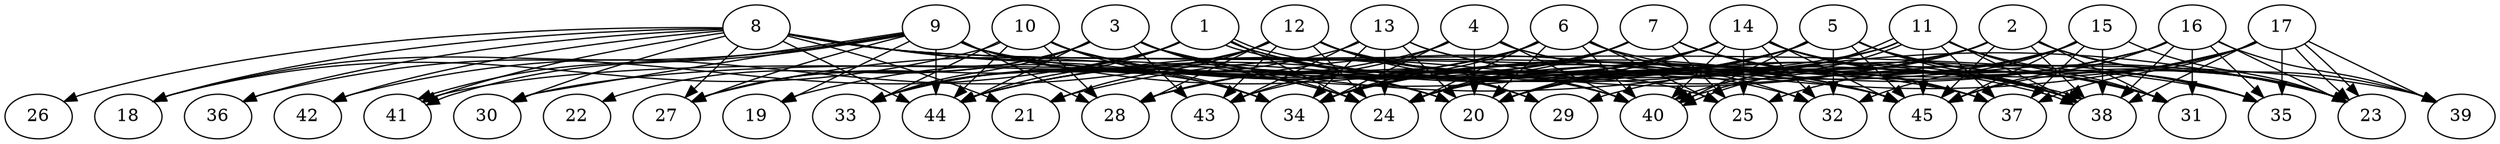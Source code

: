 // DAG automatically generated by daggen at Thu Oct  3 14:07:25 2019
// ./daggen --dot -n 45 --ccr 0.4 --fat 0.9 --regular 0.5 --density 0.7 --mindata 5242880 --maxdata 52428800 
digraph G {
  1 [size="23941120", alpha="0.11", expect_size="9576448"] 
  1 -> 24 [size ="9576448"]
  1 -> 27 [size ="9576448"]
  1 -> 29 [size ="9576448"]
  1 -> 33 [size ="9576448"]
  1 -> 36 [size ="9576448"]
  1 -> 38 [size ="9576448"]
  1 -> 38 [size ="9576448"]
  1 -> 40 [size ="9576448"]
  1 -> 44 [size ="9576448"]
  2 [size="117045760", alpha="0.11", expect_size="46818304"] 
  2 -> 21 [size ="46818304"]
  2 -> 23 [size ="46818304"]
  2 -> 30 [size ="46818304"]
  2 -> 31 [size ="46818304"]
  2 -> 38 [size ="46818304"]
  2 -> 39 [size ="46818304"]
  2 -> 40 [size ="46818304"]
  2 -> 44 [size ="46818304"]
  2 -> 45 [size ="46818304"]
  3 [size="99023360", alpha="0.18", expect_size="39609344"] 
  3 -> 20 [size ="39609344"]
  3 -> 22 [size ="39609344"]
  3 -> 23 [size ="39609344"]
  3 -> 24 [size ="39609344"]
  3 -> 27 [size ="39609344"]
  3 -> 33 [size ="39609344"]
  3 -> 43 [size ="39609344"]
  3 -> 44 [size ="39609344"]
  3 -> 45 [size ="39609344"]
  4 [size="17584640", alpha="0.05", expect_size="7033856"] 
  4 -> 20 [size ="7033856"]
  4 -> 33 [size ="7033856"]
  4 -> 34 [size ="7033856"]
  4 -> 35 [size ="7033856"]
  4 -> 38 [size ="7033856"]
  4 -> 40 [size ="7033856"]
  4 -> 43 [size ="7033856"]
  5 [size="98600960", alpha="0.19", expect_size="39440384"] 
  5 -> 20 [size ="39440384"]
  5 -> 23 [size ="39440384"]
  5 -> 24 [size ="39440384"]
  5 -> 31 [size ="39440384"]
  5 -> 32 [size ="39440384"]
  5 -> 34 [size ="39440384"]
  5 -> 38 [size ="39440384"]
  5 -> 40 [size ="39440384"]
  5 -> 44 [size ="39440384"]
  5 -> 45 [size ="39440384"]
  6 [size="42700800", alpha="0.19", expect_size="17080320"] 
  6 -> 19 [size ="17080320"]
  6 -> 20 [size ="17080320"]
  6 -> 23 [size ="17080320"]
  6 -> 24 [size ="17080320"]
  6 -> 25 [size ="17080320"]
  6 -> 28 [size ="17080320"]
  6 -> 32 [size ="17080320"]
  6 -> 34 [size ="17080320"]
  6 -> 40 [size ="17080320"]
  7 [size="42439680", alpha="0.03", expect_size="16975872"] 
  7 -> 24 [size ="16975872"]
  7 -> 25 [size ="16975872"]
  7 -> 28 [size ="16975872"]
  7 -> 31 [size ="16975872"]
  7 -> 34 [size ="16975872"]
  7 -> 37 [size ="16975872"]
  7 -> 38 [size ="16975872"]
  7 -> 44 [size ="16975872"]
  8 [size="32289280", alpha="0.01", expect_size="12915712"] 
  8 -> 18 [size ="12915712"]
  8 -> 21 [size ="12915712"]
  8 -> 24 [size ="12915712"]
  8 -> 26 [size ="12915712"]
  8 -> 27 [size ="12915712"]
  8 -> 30 [size ="12915712"]
  8 -> 34 [size ="12915712"]
  8 -> 35 [size ="12915712"]
  8 -> 36 [size ="12915712"]
  8 -> 37 [size ="12915712"]
  8 -> 41 [size ="12915712"]
  8 -> 42 [size ="12915712"]
  8 -> 44 [size ="12915712"]
  8 -> 45 [size ="12915712"]
  9 [size="128878080", alpha="0.18", expect_size="51551232"] 
  9 -> 18 [size ="51551232"]
  9 -> 19 [size ="51551232"]
  9 -> 20 [size ="51551232"]
  9 -> 24 [size ="51551232"]
  9 -> 27 [size ="51551232"]
  9 -> 28 [size ="51551232"]
  9 -> 30 [size ="51551232"]
  9 -> 34 [size ="51551232"]
  9 -> 39 [size ="51551232"]
  9 -> 41 [size ="51551232"]
  9 -> 41 [size ="51551232"]
  9 -> 44 [size ="51551232"]
  9 -> 45 [size ="51551232"]
  10 [size="26227200", alpha="0.20", expect_size="10490880"] 
  10 -> 18 [size ="10490880"]
  10 -> 20 [size ="10490880"]
  10 -> 28 [size ="10490880"]
  10 -> 32 [size ="10490880"]
  10 -> 33 [size ="10490880"]
  10 -> 34 [size ="10490880"]
  10 -> 40 [size ="10490880"]
  10 -> 44 [size ="10490880"]
  11 [size="19624960", alpha="0.05", expect_size="7849984"] 
  11 -> 24 [size ="7849984"]
  11 -> 31 [size ="7849984"]
  11 -> 35 [size ="7849984"]
  11 -> 37 [size ="7849984"]
  11 -> 38 [size ="7849984"]
  11 -> 40 [size ="7849984"]
  11 -> 40 [size ="7849984"]
  11 -> 41 [size ="7849984"]
  11 -> 45 [size ="7849984"]
  12 [size="83904000", alpha="0.07", expect_size="33561600"] 
  12 -> 21 [size ="33561600"]
  12 -> 24 [size ="33561600"]
  12 -> 25 [size ="33561600"]
  12 -> 28 [size ="33561600"]
  12 -> 29 [size ="33561600"]
  12 -> 31 [size ="33561600"]
  12 -> 33 [size ="33561600"]
  12 -> 40 [size ="33561600"]
  12 -> 42 [size ="33561600"]
  12 -> 43 [size ="33561600"]
  12 -> 45 [size ="33561600"]
  13 [size="31444480", alpha="0.15", expect_size="12577792"] 
  13 -> 20 [size ="12577792"]
  13 -> 24 [size ="12577792"]
  13 -> 33 [size ="12577792"]
  13 -> 34 [size ="12577792"]
  13 -> 37 [size ="12577792"]
  13 -> 43 [size ="12577792"]
  13 -> 45 [size ="12577792"]
  14 [size="19712000", alpha="0.12", expect_size="7884800"] 
  14 -> 20 [size ="7884800"]
  14 -> 23 [size ="7884800"]
  14 -> 24 [size ="7884800"]
  14 -> 25 [size ="7884800"]
  14 -> 27 [size ="7884800"]
  14 -> 31 [size ="7884800"]
  14 -> 32 [size ="7884800"]
  14 -> 35 [size ="7884800"]
  14 -> 38 [size ="7884800"]
  14 -> 40 [size ="7884800"]
  14 -> 43 [size ="7884800"]
  14 -> 44 [size ="7884800"]
  14 -> 45 [size ="7884800"]
  15 [size="50204160", alpha="0.20", expect_size="20081664"] 
  15 -> 20 [size ="20081664"]
  15 -> 23 [size ="20081664"]
  15 -> 25 [size ="20081664"]
  15 -> 32 [size ="20081664"]
  15 -> 37 [size ="20081664"]
  15 -> 38 [size ="20081664"]
  15 -> 45 [size ="20081664"]
  16 [size="43760640", alpha="0.12", expect_size="17504256"] 
  16 -> 20 [size ="17504256"]
  16 -> 23 [size ="17504256"]
  16 -> 24 [size ="17504256"]
  16 -> 31 [size ="17504256"]
  16 -> 34 [size ="17504256"]
  16 -> 35 [size ="17504256"]
  16 -> 38 [size ="17504256"]
  16 -> 39 [size ="17504256"]
  16 -> 45 [size ="17504256"]
  17 [size="39403520", alpha="0.01", expect_size="15761408"] 
  17 -> 23 [size ="15761408"]
  17 -> 23 [size ="15761408"]
  17 -> 28 [size ="15761408"]
  17 -> 29 [size ="15761408"]
  17 -> 35 [size ="15761408"]
  17 -> 37 [size ="15761408"]
  17 -> 38 [size ="15761408"]
  17 -> 39 [size ="15761408"]
  17 -> 45 [size ="15761408"]
  18 [size="56133120", alpha="0.05", expect_size="22453248"] 
  19 [size="60520960", alpha="0.04", expect_size="24208384"] 
  20 [size="50941440", alpha="0.16", expect_size="20376576"] 
  21 [size="50101760", alpha="0.10", expect_size="20040704"] 
  22 [size="76774400", alpha="0.02", expect_size="30709760"] 
  23 [size="117575680", alpha="0.08", expect_size="47030272"] 
  24 [size="88192000", alpha="0.15", expect_size="35276800"] 
  25 [size="38169600", alpha="0.16", expect_size="15267840"] 
  26 [size="37240320", alpha="0.03", expect_size="14896128"] 
  27 [size="108175360", alpha="0.14", expect_size="43270144"] 
  28 [size="111336960", alpha="0.09", expect_size="44534784"] 
  29 [size="22661120", alpha="0.03", expect_size="9064448"] 
  30 [size="46243840", alpha="0.19", expect_size="18497536"] 
  31 [size="23429120", alpha="0.17", expect_size="9371648"] 
  32 [size="83020800", alpha="0.07", expect_size="33208320"] 
  33 [size="93025280", alpha="0.19", expect_size="37210112"] 
  34 [size="21396480", alpha="0.13", expect_size="8558592"] 
  35 [size="108541440", alpha="0.13", expect_size="43416576"] 
  36 [size="86064640", alpha="0.19", expect_size="34425856"] 
  37 [size="101521920", alpha="0.09", expect_size="40608768"] 
  38 [size="66286080", alpha="0.06", expect_size="26514432"] 
  39 [size="117504000", alpha="0.11", expect_size="47001600"] 
  40 [size="17054720", alpha="0.02", expect_size="6821888"] 
  41 [size="13987840", alpha="0.00", expect_size="5595136"] 
  42 [size="114823680", alpha="0.09", expect_size="45929472"] 
  43 [size="36464640", alpha="0.15", expect_size="14585856"] 
  44 [size="33180160", alpha="0.14", expect_size="13272064"] 
  45 [size="111575040", alpha="0.17", expect_size="44630016"] 
}
